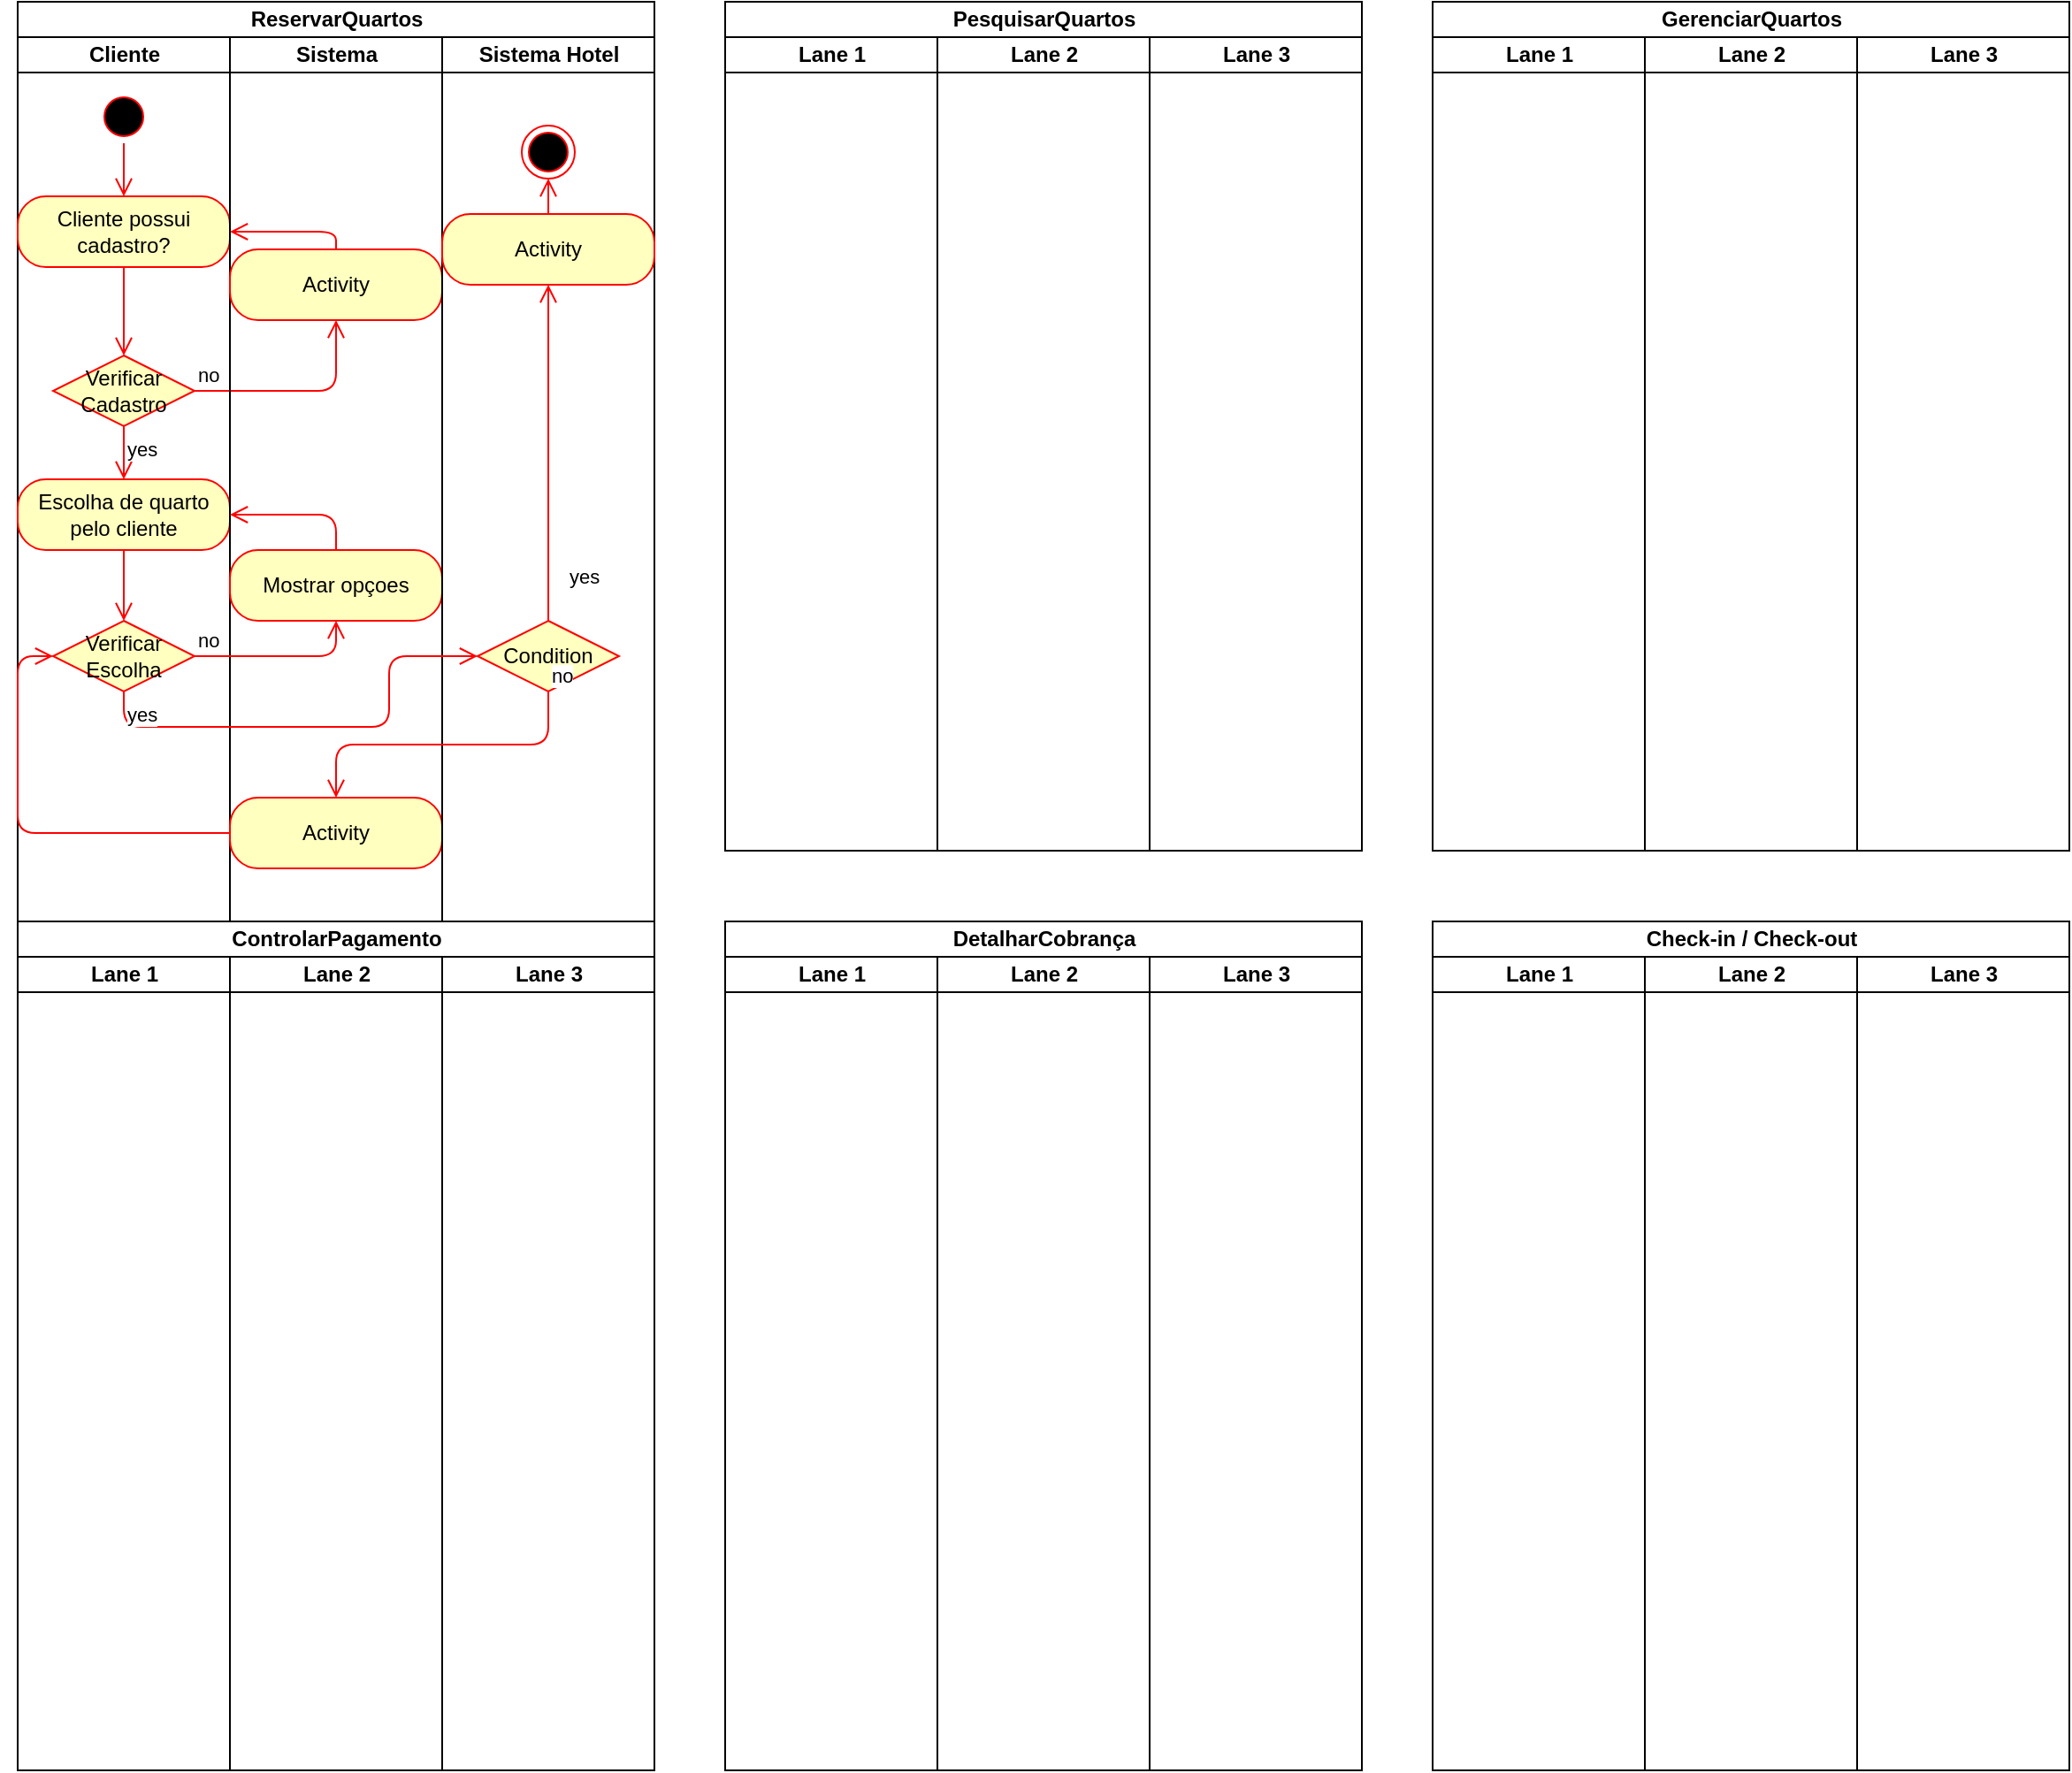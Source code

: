 <mxfile version="12.8.2" type="device"><diagram name="Page-1" id="e7e014a7-5840-1c2e-5031-d8a46d1fe8dd"><mxGraphModel dx="1868" dy="615" grid="1" gridSize="10" guides="1" tooltips="1" connect="1" arrows="1" fold="1" page="1" pageScale="1" pageWidth="1169" pageHeight="826" background="#ffffff" math="0" shadow="0"><root><mxCell id="0"/><mxCell id="1" parent="0"/><mxCell id="l_DElWn7R8wGFUdd-2eG-46" value="ReservarQuartos" style="swimlane;html=1;childLayout=stackLayout;resizeParent=1;resizeParentMax=0;startSize=20;" vertex="1" parent="1"><mxGeometry width="360" height="520" as="geometry"/></mxCell><mxCell id="l_DElWn7R8wGFUdd-2eG-47" value="Cliente" style="swimlane;html=1;startSize=20;" vertex="1" parent="l_DElWn7R8wGFUdd-2eG-46"><mxGeometry y="20" width="120" height="500" as="geometry"/></mxCell><mxCell id="l_DElWn7R8wGFUdd-2eG-72" value="" style="ellipse;html=1;shape=startState;fillColor=#000000;strokeColor=#ff0000;" vertex="1" parent="l_DElWn7R8wGFUdd-2eG-47"><mxGeometry x="45" y="30" width="30" height="30" as="geometry"/></mxCell><mxCell id="l_DElWn7R8wGFUdd-2eG-73" value="" style="edgeStyle=orthogonalEdgeStyle;html=1;verticalAlign=bottom;endArrow=open;endSize=8;strokeColor=#ff0000;" edge="1" source="l_DElWn7R8wGFUdd-2eG-75" parent="l_DElWn7R8wGFUdd-2eG-47"><mxGeometry relative="1" as="geometry"><mxPoint x="60" y="120" as="targetPoint"/></mxGeometry></mxCell><mxCell id="l_DElWn7R8wGFUdd-2eG-76" value="" style="edgeStyle=orthogonalEdgeStyle;html=1;verticalAlign=bottom;endArrow=open;endSize=8;strokeColor=#ff0000;exitX=0.5;exitY=1;exitDx=0;exitDy=0;" edge="1" source="l_DElWn7R8wGFUdd-2eG-75" parent="l_DElWn7R8wGFUdd-2eG-47"><mxGeometry relative="1" as="geometry"><mxPoint x="60" y="180" as="targetPoint"/><mxPoint x="60" y="90" as="sourcePoint"/></mxGeometry></mxCell><mxCell id="l_DElWn7R8wGFUdd-2eG-77" value="" style="rhombus;whiteSpace=wrap;html=1;fillColor=#ffffc0;strokeColor=#ff0000;" vertex="1" parent="l_DElWn7R8wGFUdd-2eG-47"><mxGeometry x="20" y="180" width="80" height="40" as="geometry"/></mxCell><mxCell id="l_DElWn7R8wGFUdd-2eG-80" value="&lt;font color=&quot;#000000&quot;&gt;Verificar Cadastro&lt;/font&gt;" style="text;html=1;strokeColor=none;fillColor=none;align=center;verticalAlign=middle;whiteSpace=wrap;rounded=0;" vertex="1" parent="l_DElWn7R8wGFUdd-2eG-47"><mxGeometry x="40" y="190" width="40" height="20" as="geometry"/></mxCell><mxCell id="l_DElWn7R8wGFUdd-2eG-84" value="Escolha de quarto pelo cliente" style="rounded=1;whiteSpace=wrap;html=1;arcSize=40;fontColor=#000000;fillColor=#ffffc0;strokeColor=#ff0000;" vertex="1" parent="l_DElWn7R8wGFUdd-2eG-47"><mxGeometry y="250" width="120" height="40" as="geometry"/></mxCell><mxCell id="l_DElWn7R8wGFUdd-2eG-85" value="" style="edgeStyle=orthogonalEdgeStyle;html=1;verticalAlign=bottom;endArrow=open;endSize=8;strokeColor=#ff0000;" edge="1" source="l_DElWn7R8wGFUdd-2eG-84" parent="l_DElWn7R8wGFUdd-2eG-47" target="l_DElWn7R8wGFUdd-2eG-86"><mxGeometry relative="1" as="geometry"><mxPoint x="60" y="390" as="targetPoint"/></mxGeometry></mxCell><mxCell id="l_DElWn7R8wGFUdd-2eG-86" value="&lt;font color=&quot;#000000&quot;&gt;Verificar Escolha&lt;/font&gt;" style="rhombus;whiteSpace=wrap;html=1;fillColor=#ffffc0;strokeColor=#ff0000;" vertex="1" parent="l_DElWn7R8wGFUdd-2eG-47"><mxGeometry x="20" y="330" width="80" height="40" as="geometry"/></mxCell><mxCell id="l_DElWn7R8wGFUdd-2eG-75" value="Cliente possui cadastro?" style="rounded=1;whiteSpace=wrap;html=1;arcSize=40;fontColor=#000000;fillColor=#ffffc0;strokeColor=#ff0000;" vertex="1" parent="l_DElWn7R8wGFUdd-2eG-47"><mxGeometry y="90" width="120" height="40" as="geometry"/></mxCell><mxCell id="l_DElWn7R8wGFUdd-2eG-96" value="" style="edgeStyle=orthogonalEdgeStyle;html=1;verticalAlign=bottom;endArrow=open;endSize=8;strokeColor=#ff0000;" edge="1" parent="l_DElWn7R8wGFUdd-2eG-47" source="l_DElWn7R8wGFUdd-2eG-72" target="l_DElWn7R8wGFUdd-2eG-75"><mxGeometry relative="1" as="geometry"><mxPoint x="60" y="140" as="targetPoint"/><mxPoint x="60" y="80" as="sourcePoint"/></mxGeometry></mxCell><mxCell id="l_DElWn7R8wGFUdd-2eG-78" value="no" style="edgeStyle=orthogonalEdgeStyle;html=1;align=left;verticalAlign=bottom;endArrow=open;endSize=8;strokeColor=#ff0000;" edge="1" source="l_DElWn7R8wGFUdd-2eG-77" parent="l_DElWn7R8wGFUdd-2eG-46"><mxGeometry x="-1" relative="1" as="geometry"><mxPoint x="180" y="180" as="targetPoint"/><Array as="points"><mxPoint x="180" y="220"/></Array></mxGeometry></mxCell><mxCell id="l_DElWn7R8wGFUdd-2eG-48" value="Sistema" style="swimlane;html=1;startSize=20;" vertex="1" parent="l_DElWn7R8wGFUdd-2eG-46"><mxGeometry x="120" y="20" width="120" height="500" as="geometry"/></mxCell><mxCell id="l_DElWn7R8wGFUdd-2eG-81" value="Activity" style="rounded=1;whiteSpace=wrap;html=1;arcSize=40;fontColor=#000000;fillColor=#ffffc0;strokeColor=#ff0000;" vertex="1" parent="l_DElWn7R8wGFUdd-2eG-48"><mxGeometry y="120" width="120" height="40" as="geometry"/></mxCell><mxCell id="l_DElWn7R8wGFUdd-2eG-89" value="Mostrar opçoes" style="rounded=1;whiteSpace=wrap;html=1;arcSize=40;fontColor=#000000;fillColor=#ffffc0;strokeColor=#ff0000;" vertex="1" parent="l_DElWn7R8wGFUdd-2eG-48"><mxGeometry y="290" width="120" height="40" as="geometry"/></mxCell><mxCell id="l_DElWn7R8wGFUdd-2eG-100" value="Activity" style="rounded=1;whiteSpace=wrap;html=1;arcSize=40;fontColor=#000000;fillColor=#ffffc0;strokeColor=#ff0000;" vertex="1" parent="l_DElWn7R8wGFUdd-2eG-48"><mxGeometry y="430" width="120" height="40" as="geometry"/></mxCell><mxCell id="l_DElWn7R8wGFUdd-2eG-49" value="Sistema Hotel" style="swimlane;html=1;startSize=20;" vertex="1" parent="l_DElWn7R8wGFUdd-2eG-46"><mxGeometry x="240" y="20" width="120" height="500" as="geometry"/></mxCell><mxCell id="l_DElWn7R8wGFUdd-2eG-71" value="" style="ellipse;html=1;shape=endState;fillColor=#000000;strokeColor=#ff0000;" vertex="1" parent="l_DElWn7R8wGFUdd-2eG-49"><mxGeometry x="45" y="50" width="30" height="30" as="geometry"/></mxCell><mxCell id="l_DElWn7R8wGFUdd-2eG-91" value="Activity" style="rounded=1;whiteSpace=wrap;html=1;arcSize=40;fontColor=#000000;fillColor=#ffffc0;strokeColor=#ff0000;" vertex="1" parent="l_DElWn7R8wGFUdd-2eG-49"><mxGeometry y="100" width="120" height="40" as="geometry"/></mxCell><mxCell id="l_DElWn7R8wGFUdd-2eG-92" value="" style="edgeStyle=orthogonalEdgeStyle;html=1;verticalAlign=bottom;endArrow=open;endSize=8;strokeColor=#ff0000;" edge="1" source="l_DElWn7R8wGFUdd-2eG-91" parent="l_DElWn7R8wGFUdd-2eG-49" target="l_DElWn7R8wGFUdd-2eG-71"><mxGeometry relative="1" as="geometry"><mxPoint x="20" y="60" as="targetPoint"/><Array as="points"/></mxGeometry></mxCell><mxCell id="l_DElWn7R8wGFUdd-2eG-93" value="Condition" style="rhombus;whiteSpace=wrap;html=1;fillColor=#ffffc0;strokeColor=#ff0000;" vertex="1" parent="l_DElWn7R8wGFUdd-2eG-49"><mxGeometry x="20" y="330" width="80" height="40" as="geometry"/></mxCell><mxCell id="l_DElWn7R8wGFUdd-2eG-95" value="yes" style="edgeStyle=orthogonalEdgeStyle;html=1;align=left;verticalAlign=top;endArrow=open;endSize=8;strokeColor=#ff0000;entryX=0.5;entryY=1;entryDx=0;entryDy=0;exitX=0.5;exitY=0;exitDx=0;exitDy=0;" edge="1" source="l_DElWn7R8wGFUdd-2eG-93" parent="l_DElWn7R8wGFUdd-2eG-49" target="l_DElWn7R8wGFUdd-2eG-91"><mxGeometry x="-0.6" y="-10" relative="1" as="geometry"><mxPoint x="20" y="260" as="targetPoint"/><Array as="points"><mxPoint x="60" y="300"/><mxPoint x="60" y="300"/></Array><mxPoint as="offset"/></mxGeometry></mxCell><mxCell id="l_DElWn7R8wGFUdd-2eG-87" value="no" style="edgeStyle=orthogonalEdgeStyle;html=1;align=left;verticalAlign=bottom;endArrow=open;endSize=8;strokeColor=#ff0000;entryX=0.5;entryY=1;entryDx=0;entryDy=0;exitX=1;exitY=0.5;exitDx=0;exitDy=0;" edge="1" source="l_DElWn7R8wGFUdd-2eG-86" parent="l_DElWn7R8wGFUdd-2eG-46" target="l_DElWn7R8wGFUdd-2eG-89"><mxGeometry x="-1" relative="1" as="geometry"><mxPoint x="180" y="420" as="targetPoint"/><Array as="points"><mxPoint x="180" y="370"/></Array></mxGeometry></mxCell><mxCell id="l_DElWn7R8wGFUdd-2eG-90" value="" style="edgeStyle=orthogonalEdgeStyle;html=1;verticalAlign=bottom;endArrow=open;endSize=8;strokeColor=#ff0000;entryX=1;entryY=0.5;entryDx=0;entryDy=0;" edge="1" source="l_DElWn7R8wGFUdd-2eG-89" parent="l_DElWn7R8wGFUdd-2eG-46" target="l_DElWn7R8wGFUdd-2eG-84"><mxGeometry relative="1" as="geometry"><mxPoint x="120" y="330" as="targetPoint"/><Array as="points"><mxPoint x="180" y="290"/></Array></mxGeometry></mxCell><mxCell id="l_DElWn7R8wGFUdd-2eG-88" value="yes" style="edgeStyle=orthogonalEdgeStyle;html=1;align=left;verticalAlign=top;endArrow=open;endSize=8;strokeColor=#ff0000;entryX=0;entryY=0.5;entryDx=0;entryDy=0;exitX=0.5;exitY=1;exitDx=0;exitDy=0;" edge="1" source="l_DElWn7R8wGFUdd-2eG-86" parent="l_DElWn7R8wGFUdd-2eG-46" target="l_DElWn7R8wGFUdd-2eG-93"><mxGeometry x="-1" relative="1" as="geometry"><mxPoint x="60" y="510" as="targetPoint"/><Array as="points"><mxPoint x="60" y="410"/><mxPoint x="210" y="410"/><mxPoint x="210" y="370"/></Array></mxGeometry></mxCell><mxCell id="l_DElWn7R8wGFUdd-2eG-83" value="" style="edgeStyle=orthogonalEdgeStyle;html=1;align=left;verticalAlign=bottom;endArrow=open;endSize=8;strokeColor=#ff0000;exitX=0.5;exitY=0;exitDx=0;exitDy=0;" edge="1" parent="l_DElWn7R8wGFUdd-2eG-46" source="l_DElWn7R8wGFUdd-2eG-81" target="l_DElWn7R8wGFUdd-2eG-75"><mxGeometry x="-1" relative="1" as="geometry"><mxPoint x="160" y="120" as="targetPoint"/><mxPoint x="190" y="150" as="sourcePoint"/><Array as="points"><mxPoint x="180" y="130"/></Array></mxGeometry></mxCell><mxCell id="l_DElWn7R8wGFUdd-2eG-94" value="no" style="edgeStyle=orthogonalEdgeStyle;html=1;align=left;verticalAlign=bottom;endArrow=open;endSize=8;strokeColor=#ff0000;" edge="1" source="l_DElWn7R8wGFUdd-2eG-93" parent="l_DElWn7R8wGFUdd-2eG-46" target="l_DElWn7R8wGFUdd-2eG-100"><mxGeometry x="-1" relative="1" as="geometry"><mxPoint x="300" y="470" as="targetPoint"/><Array as="points"><mxPoint x="300" y="420"/><mxPoint x="180" y="420"/></Array></mxGeometry></mxCell><mxCell id="l_DElWn7R8wGFUdd-2eG-101" value="" style="edgeStyle=orthogonalEdgeStyle;html=1;verticalAlign=bottom;endArrow=open;endSize=8;strokeColor=#ff0000;exitX=0;exitY=0.5;exitDx=0;exitDy=0;entryX=0;entryY=0.5;entryDx=0;entryDy=0;" edge="1" parent="l_DElWn7R8wGFUdd-2eG-46" source="l_DElWn7R8wGFUdd-2eG-100" target="l_DElWn7R8wGFUdd-2eG-86"><mxGeometry relative="1" as="geometry"><mxPoint x="30" y="480" as="targetPoint"/><mxPoint x="190" y="320" as="sourcePoint"/><Array as="points"><mxPoint y="470"/><mxPoint y="370"/></Array></mxGeometry></mxCell><mxCell id="l_DElWn7R8wGFUdd-2eG-50" value="GerenciarQuartos" style="swimlane;html=1;childLayout=stackLayout;resizeParent=1;resizeParentMax=0;startSize=20;" vertex="1" parent="1"><mxGeometry x="800" width="360" height="480" as="geometry"/></mxCell><mxCell id="l_DElWn7R8wGFUdd-2eG-51" value="Lane 1" style="swimlane;html=1;startSize=20;" vertex="1" parent="l_DElWn7R8wGFUdd-2eG-50"><mxGeometry y="20" width="120" height="460" as="geometry"/></mxCell><mxCell id="l_DElWn7R8wGFUdd-2eG-52" value="Lane 2" style="swimlane;html=1;startSize=20;" vertex="1" parent="l_DElWn7R8wGFUdd-2eG-50"><mxGeometry x="120" y="20" width="120" height="460" as="geometry"/></mxCell><mxCell id="l_DElWn7R8wGFUdd-2eG-53" value="Lane 3" style="swimlane;html=1;startSize=20;" vertex="1" parent="l_DElWn7R8wGFUdd-2eG-50"><mxGeometry x="240" y="20" width="120" height="460" as="geometry"/></mxCell><mxCell id="l_DElWn7R8wGFUdd-2eG-54" value="PesquisarQuartos" style="swimlane;html=1;childLayout=stackLayout;resizeParent=1;resizeParentMax=0;startSize=20;" vertex="1" parent="1"><mxGeometry x="400" width="360" height="480" as="geometry"/></mxCell><mxCell id="l_DElWn7R8wGFUdd-2eG-55" value="Lane 1" style="swimlane;html=1;startSize=20;" vertex="1" parent="l_DElWn7R8wGFUdd-2eG-54"><mxGeometry y="20" width="120" height="460" as="geometry"/></mxCell><mxCell id="l_DElWn7R8wGFUdd-2eG-56" value="Lane 2" style="swimlane;html=1;startSize=20;" vertex="1" parent="l_DElWn7R8wGFUdd-2eG-54"><mxGeometry x="120" y="20" width="120" height="460" as="geometry"/></mxCell><mxCell id="l_DElWn7R8wGFUdd-2eG-57" value="Lane 3" style="swimlane;html=1;startSize=20;" vertex="1" parent="l_DElWn7R8wGFUdd-2eG-54"><mxGeometry x="240" y="20" width="120" height="460" as="geometry"/></mxCell><mxCell id="l_DElWn7R8wGFUdd-2eG-58" value="ControlarPagamento" style="swimlane;html=1;childLayout=stackLayout;resizeParent=1;resizeParentMax=0;startSize=20;" vertex="1" parent="1"><mxGeometry y="520" width="360" height="480" as="geometry"/></mxCell><mxCell id="l_DElWn7R8wGFUdd-2eG-59" value="Lane 1" style="swimlane;html=1;startSize=20;" vertex="1" parent="l_DElWn7R8wGFUdd-2eG-58"><mxGeometry y="20" width="120" height="460" as="geometry"/></mxCell><mxCell id="l_DElWn7R8wGFUdd-2eG-60" value="Lane 2" style="swimlane;html=1;startSize=20;" vertex="1" parent="l_DElWn7R8wGFUdd-2eG-58"><mxGeometry x="120" y="20" width="120" height="460" as="geometry"/></mxCell><mxCell id="l_DElWn7R8wGFUdd-2eG-61" value="Lane 3" style="swimlane;html=1;startSize=20;" vertex="1" parent="l_DElWn7R8wGFUdd-2eG-58"><mxGeometry x="240" y="20" width="120" height="460" as="geometry"/></mxCell><mxCell id="l_DElWn7R8wGFUdd-2eG-63" value="DetalharCobrança" style="swimlane;html=1;childLayout=stackLayout;resizeParent=1;resizeParentMax=0;startSize=20;" vertex="1" parent="1"><mxGeometry x="400" y="520" width="360" height="480" as="geometry"/></mxCell><mxCell id="l_DElWn7R8wGFUdd-2eG-64" value="Lane 1" style="swimlane;html=1;startSize=20;" vertex="1" parent="l_DElWn7R8wGFUdd-2eG-63"><mxGeometry y="20" width="120" height="460" as="geometry"/></mxCell><mxCell id="l_DElWn7R8wGFUdd-2eG-65" value="Lane 2" style="swimlane;html=1;startSize=20;" vertex="1" parent="l_DElWn7R8wGFUdd-2eG-63"><mxGeometry x="120" y="20" width="120" height="460" as="geometry"/></mxCell><mxCell id="l_DElWn7R8wGFUdd-2eG-66" value="Lane 3" style="swimlane;html=1;startSize=20;" vertex="1" parent="l_DElWn7R8wGFUdd-2eG-63"><mxGeometry x="240" y="20" width="120" height="460" as="geometry"/></mxCell><mxCell id="l_DElWn7R8wGFUdd-2eG-67" value="Check-in / Check-out" style="swimlane;html=1;childLayout=stackLayout;resizeParent=1;resizeParentMax=0;startSize=20;" vertex="1" parent="1"><mxGeometry x="800" y="520" width="360" height="480" as="geometry"/></mxCell><mxCell id="l_DElWn7R8wGFUdd-2eG-68" value="Lane 1" style="swimlane;html=1;startSize=20;" vertex="1" parent="l_DElWn7R8wGFUdd-2eG-67"><mxGeometry y="20" width="120" height="460" as="geometry"/></mxCell><mxCell id="l_DElWn7R8wGFUdd-2eG-69" value="Lane 2" style="swimlane;html=1;startSize=20;" vertex="1" parent="l_DElWn7R8wGFUdd-2eG-67"><mxGeometry x="120" y="20" width="120" height="460" as="geometry"/></mxCell><mxCell id="l_DElWn7R8wGFUdd-2eG-70" value="Lane 3" style="swimlane;html=1;startSize=20;" vertex="1" parent="l_DElWn7R8wGFUdd-2eG-67"><mxGeometry x="240" y="20" width="120" height="460" as="geometry"/></mxCell><mxCell id="l_DElWn7R8wGFUdd-2eG-79" value="yes" style="edgeStyle=orthogonalEdgeStyle;html=1;align=left;verticalAlign=top;endArrow=open;endSize=8;strokeColor=#ff0000;" edge="1" source="l_DElWn7R8wGFUdd-2eG-77" parent="1"><mxGeometry x="-1" relative="1" as="geometry"><mxPoint x="60" y="270" as="targetPoint"/></mxGeometry></mxCell></root></mxGraphModel></diagram></mxfile>